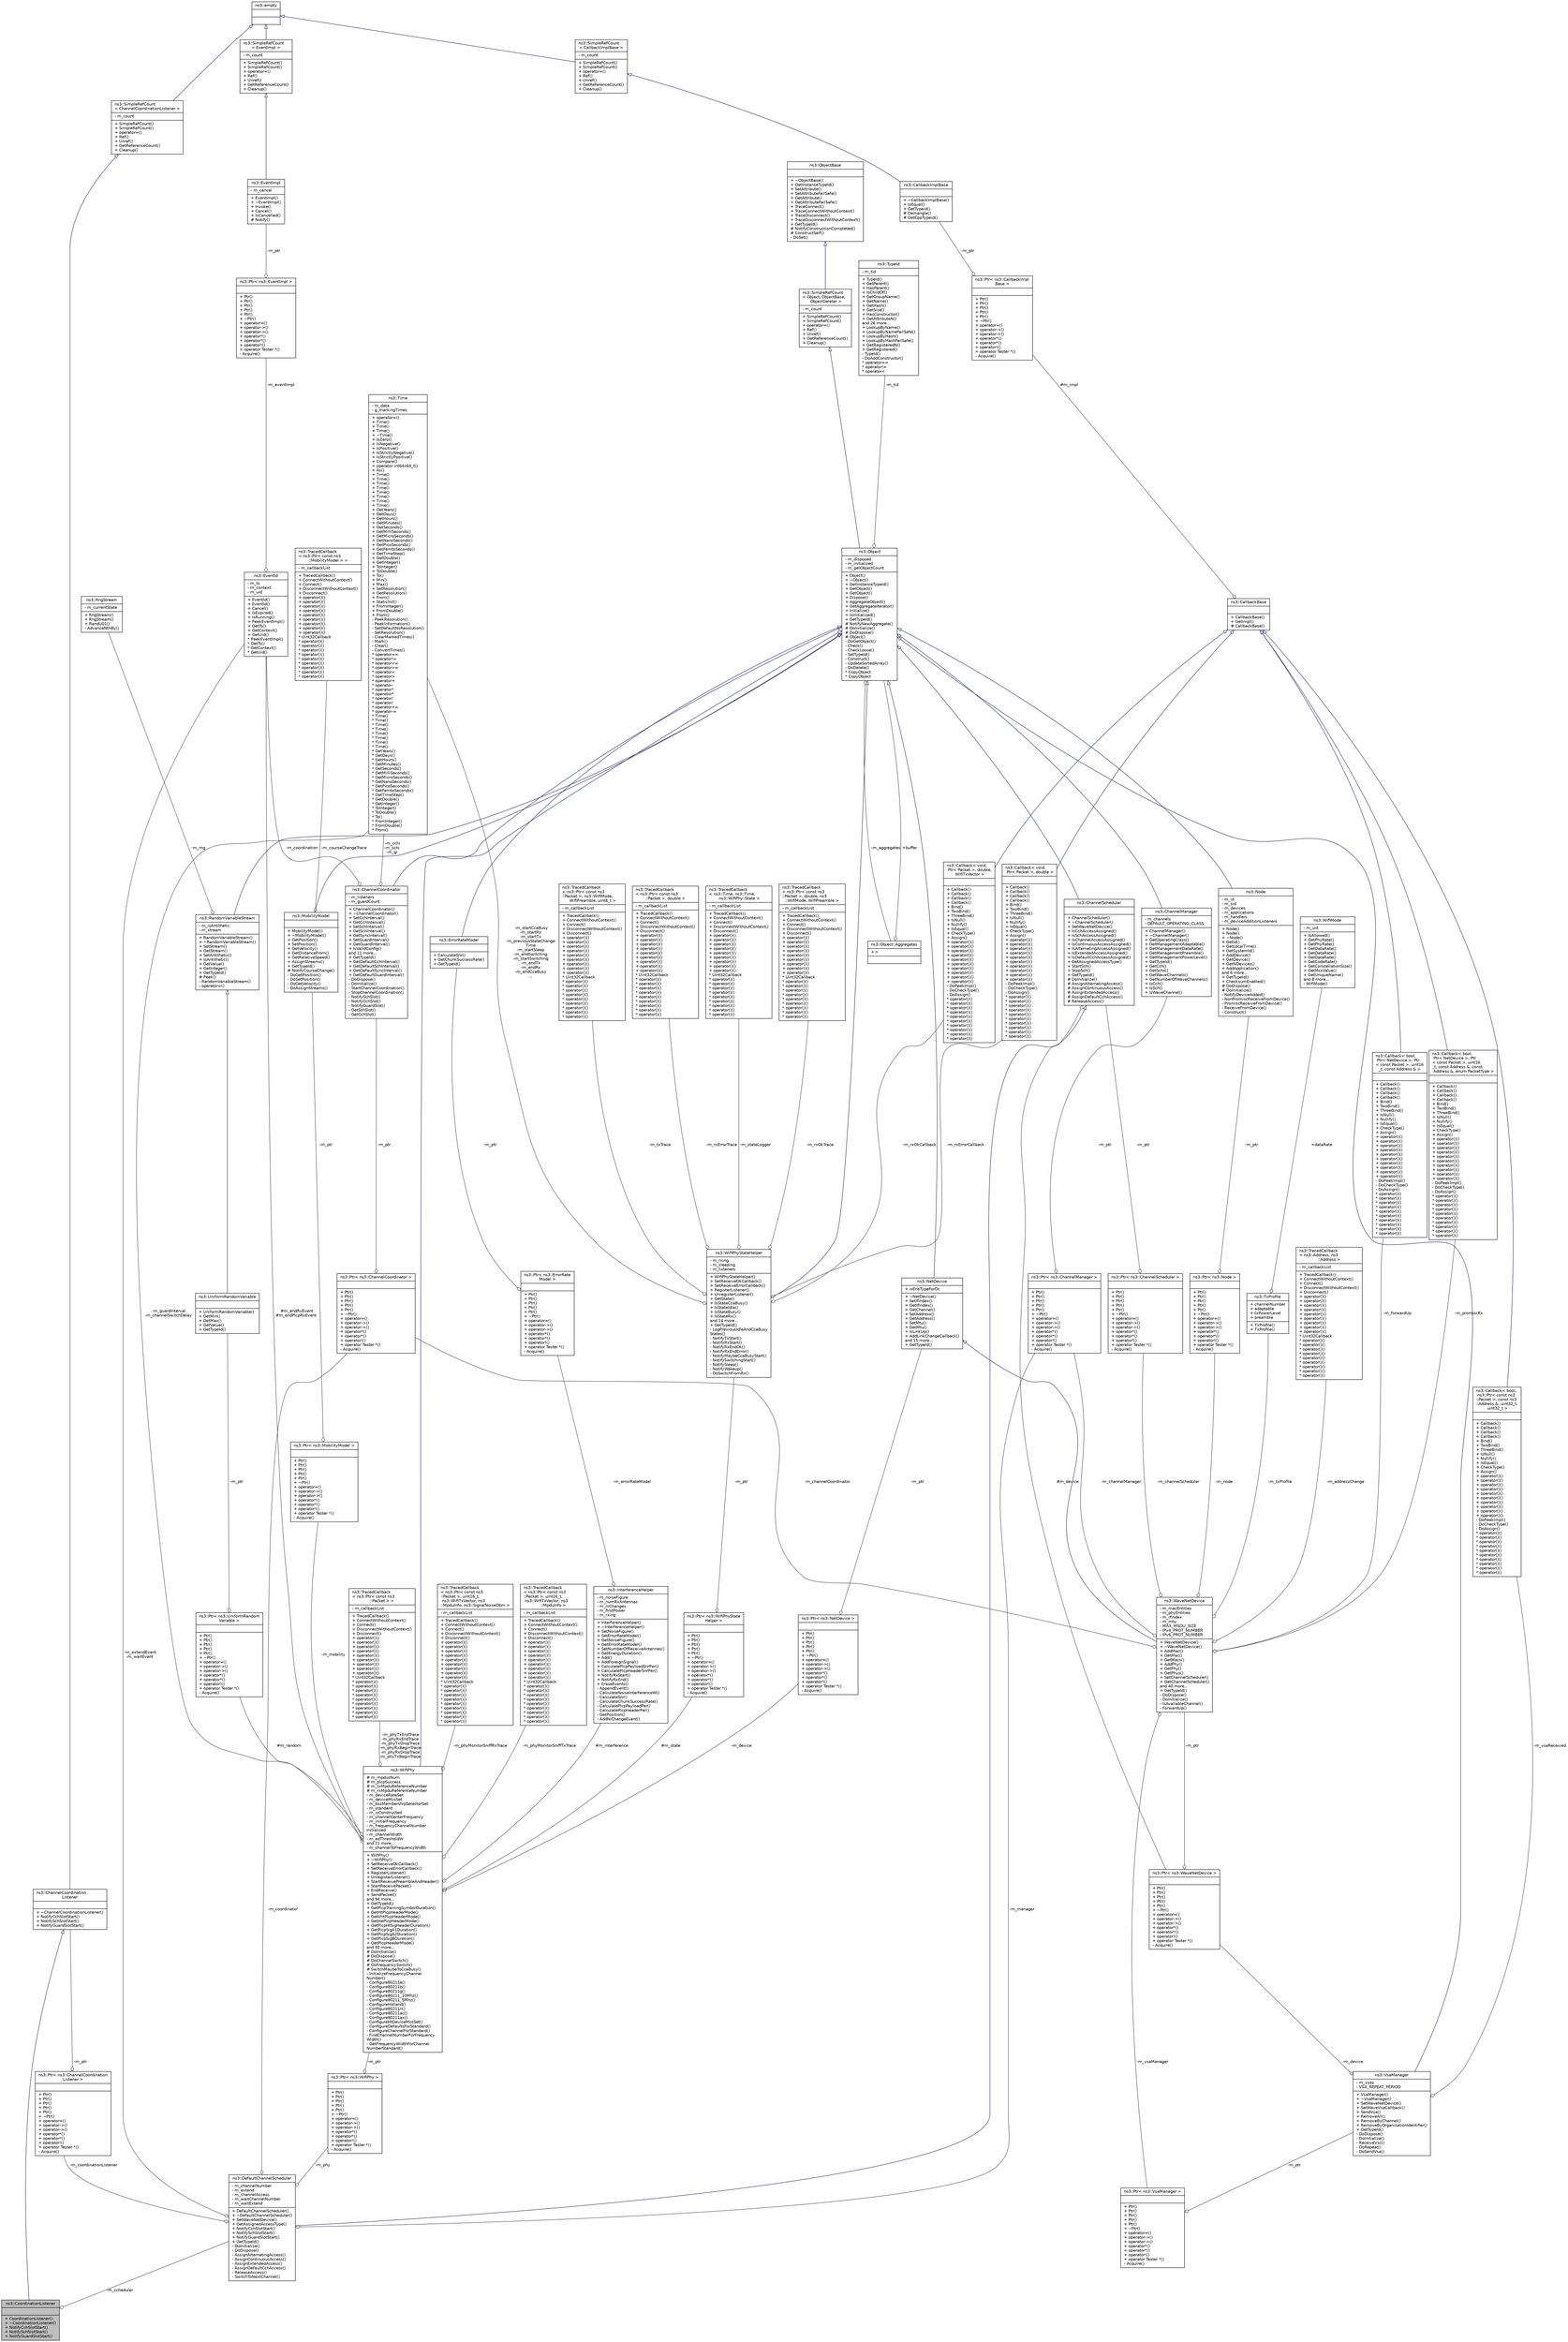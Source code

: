 digraph "ns3::CoordinationListener"
{
  edge [fontname="Helvetica",fontsize="10",labelfontname="Helvetica",labelfontsize="10"];
  node [fontname="Helvetica",fontsize="10",shape=record];
  Node1 [label="{ns3::CoordinationListener\n||+ CoordinationListener()\l+ ~CoordinationListener()\l+ NotifyCchSlotStart()\l+ NotifySchSlotStart()\l+ NotifyGuardSlotStart()\l}",height=0.2,width=0.4,color="black", fillcolor="grey75", style="filled", fontcolor="black"];
  Node2 -> Node1 [dir="back",color="midnightblue",fontsize="10",style="solid",arrowtail="onormal"];
  Node2 [label="{ns3::ChannelCoordination\lListener\n||+ ~ChannelCoordinationListener()\l+ NotifyCchSlotStart()\l+ NotifySchSlotStart()\l+ NotifyGuardSlotStart()\l}",height=0.2,width=0.4,color="black", fillcolor="white", style="filled",URL="$dd/d37/classns3_1_1ChannelCoordinationListener.html",tooltip="receive notifications about channel coordination events. "];
  Node3 -> Node2 [dir="back",color="midnightblue",fontsize="10",style="solid",arrowtail="onormal"];
  Node3 [label="{ns3::SimpleRefCount\l\< ChannelCoordinationListener \>\n|- m_count\l|+ SimpleRefCount()\l+ SimpleRefCount()\l+ operator=()\l+ Ref()\l+ Unref()\l+ GetReferenceCount()\l+ Cleanup()\l}",height=0.2,width=0.4,color="black", fillcolor="white", style="filled",URL="$da/da1/classns3_1_1SimpleRefCount.html"];
  Node4 -> Node3 [dir="back",color="midnightblue",fontsize="10",style="solid",arrowtail="onormal"];
  Node4 [label="{ns3::empty\n||}",height=0.2,width=0.4,color="black", fillcolor="white", style="filled",URL="$d9/d6a/classns3_1_1empty.html",tooltip="make Callback use a separate empty type "];
  Node5 -> Node1 [color="grey25",fontsize="10",style="solid",label=" -m_scheduler" ,arrowhead="odiamond"];
  Node5 [label="{ns3::DefaultChannelScheduler\n|- m_channelNumber\l- m_extend\l- m_channelAccess\l- m_waitChannelNumber\l- m_waitExtend\l|+ DefaultChannelScheduler()\l+ ~DefaultChannelScheduler()\l+ SetWaveNetDevice()\l+ GetAssignedAccessType()\l+ NotifyCchSlotStart()\l+ NotifySchSlotStart()\l+ NotifyGuardSlotStart()\l+ GetTypeId()\l- DoInitialize()\l- DoDispose()\l- AssignAlternatingAccess()\l- AssignContinuousAccess()\l- AssignExtendedAccess()\l- AssignDefaultCchAccess()\l- ReleaseAccess()\l- SwitchToNextChannel()\l}",height=0.2,width=0.4,color="black", fillcolor="white", style="filled",URL="$dd/dbb/classns3_1_1DefaultChannelScheduler.html",tooltip="This class uses a simple mechanism to assign channel access with following features: (1) only in the ..."];
  Node6 -> Node5 [dir="back",color="midnightblue",fontsize="10",style="solid",arrowtail="onormal"];
  Node6 [label="{ns3::ChannelScheduler\n||+ ChannelScheduler()\l+ ~ChannelScheduler()\l+ SetWaveNetDevice()\l+ IsCchAccessAssigned()\l+ IsSchAccessAssigned()\l+ IsChannelAccessAssigned()\l+ IsContinuousAccessAssigned()\l+ IsAlternatingAccessAssigned()\l+ IsExtendedAccessAssigned()\l+ IsDefaultCchAccessAssigned()\l+ GetAssignedAccessType()\l+ StartSch()\l+ StopSch()\l+ GetTypeId()\l# DoInitialize()\l# AssignAlternatingAccess()\l# AssignContinuousAccess()\l# AssignExtendedAccess()\l# AssignDefaultCchAccess()\l# ReleaseAccess()\l}",height=0.2,width=0.4,color="black", fillcolor="white", style="filled",URL="$d8/d91/classns3_1_1ChannelScheduler.html",tooltip="This class will assign channel access for requests from higher layers. The channel access options inc..."];
  Node7 -> Node6 [dir="back",color="midnightblue",fontsize="10",style="solid",arrowtail="onormal"];
  Node7 [label="{ns3::Object\n|- m_disposed\l- m_initialized\l- m_getObjectCount\l|+ Object()\l+ ~Object()\l+ GetInstanceTypeId()\l+ GetObject()\l+ GetObject()\l+ Dispose()\l+ AggregateObject()\l+ GetAggregateIterator()\l+ Initialize()\l+ IsInitialized()\l+ GetTypeId()\l# NotifyNewAggregate()\l# DoInitialize()\l# DoDispose()\l# Object()\l- DoGetObject()\l- Check()\l- CheckLoose()\l- SetTypeId()\l- Construct()\l- UpdateSortedArray()\l- DoDelete()\l* CopyObject\l* CopyObject\l}",height=0.2,width=0.4,color="black", fillcolor="white", style="filled",URL="$d9/d77/classns3_1_1Object.html",tooltip="A base class which provides memory management and object aggregation. "];
  Node8 -> Node7 [dir="back",color="midnightblue",fontsize="10",style="solid",arrowtail="onormal"];
  Node8 [label="{ns3::SimpleRefCount\l\< Object, ObjectBase,\l ObjectDeleter \>\n|- m_count\l|+ SimpleRefCount()\l+ SimpleRefCount()\l+ operator=()\l+ Ref()\l+ Unref()\l+ GetReferenceCount()\l+ Cleanup()\l}",height=0.2,width=0.4,color="black", fillcolor="white", style="filled",URL="$da/da1/classns3_1_1SimpleRefCount.html"];
  Node9 -> Node8 [dir="back",color="midnightblue",fontsize="10",style="solid",arrowtail="onormal"];
  Node9 [label="{ns3::ObjectBase\n||+ ~ObjectBase()\l+ GetInstanceTypeId()\l+ SetAttribute()\l+ SetAttributeFailSafe()\l+ GetAttribute()\l+ GetAttributeFailSafe()\l+ TraceConnect()\l+ TraceConnectWithoutContext()\l+ TraceDisconnect()\l+ TraceDisconnectWithoutContext()\l+ GetTypeId()\l# NotifyConstructionCompleted()\l# ConstructSelf()\l- DoSet()\l}",height=0.2,width=0.4,color="black", fillcolor="white", style="filled",URL="$d2/dac/classns3_1_1ObjectBase.html",tooltip="Anchor the ns-3 type and attribute system. "];
  Node10 -> Node7 [color="grey25",fontsize="10",style="solid",label=" -m_tid" ,arrowhead="odiamond"];
  Node10 [label="{ns3::TypeId\n|- m_tid\l|+ TypeId()\l+ GetParent()\l+ HasParent()\l+ IsChildOf()\l+ GetGroupName()\l+ GetName()\l+ GetHash()\l+ GetSize()\l+ HasConstructor()\l+ GetAttributeN()\land 26 more...\l+ LookupByName()\l+ LookupByNameFailSafe()\l+ LookupByHash()\l+ LookupByHashFailSafe()\l+ GetRegisteredN()\l+ GetRegistered()\l- TypeId()\l- DoAddConstructor()\l* operator==\l* operator!=\l* operator\<\l}",height=0.2,width=0.4,color="black", fillcolor="white", style="filled",URL="$d6/d11/classns3_1_1TypeId.html",tooltip="a unique identifier for an interface. "];
  Node11 -> Node7 [color="grey25",fontsize="10",style="solid",label=" -m_aggregates" ,arrowhead="odiamond"];
  Node11 [label="{ns3::Object::Aggregates\n|+ n\l|}",height=0.2,width=0.4,color="black", fillcolor="white", style="filled",URL="$d5/de9/structns3_1_1Object_1_1Aggregates.html"];
  Node7 -> Node11 [color="grey25",fontsize="10",style="solid",label=" +buffer" ,arrowhead="odiamond"];
  Node12 -> Node6 [color="grey25",fontsize="10",style="solid",label=" #m_device" ,arrowhead="odiamond"];
  Node12 [label="{ns3::Ptr\< ns3::WaveNetDevice \>\n||+ Ptr()\l+ Ptr()\l+ Ptr()\l+ Ptr()\l+ Ptr()\l+ ~Ptr()\l+ operator=()\l+ operator-\>()\l+ operator-\>()\l+ operator*()\l+ operator*()\l+ operator!()\l+ operator Tester *()\l- Acquire()\l}",height=0.2,width=0.4,color="black", fillcolor="white", style="filled",URL="$dc/d90/classns3_1_1Ptr.html"];
  Node13 -> Node12 [color="grey25",fontsize="10",style="solid",label=" -m_ptr" ,arrowhead="odiamond"];
  Node13 [label="{ns3::WaveNetDevice\n|- m_macEntities\l- m_phyEntities\l- m_ifIndex\l- m_mtu\l- MAX_MSDU_SIZE\l- IPv4_PROT_NUMBER\l- IPv6_PROT_NUMBER\l|+ WaveNetDevice()\l+ ~WaveNetDevice()\l+ AddMac()\l+ GetMac()\l+ GetMacs()\l+ AddPhy()\l+ GetPhy()\l+ GetPhys()\l+ SetChannelScheduler()\l+ GetChannelScheduler()\land 40 more...\l+ GetTypeId()\l- DoDispose()\l- DoInitialize()\l- IsAvailableChannel()\l- ForwardUp()\l}",height=0.2,width=0.4,color="black", fillcolor="white", style="filled",URL="$d4/d1c/classns3_1_1WaveNetDevice.html"];
  Node14 -> Node13 [dir="back",color="midnightblue",fontsize="10",style="solid",arrowtail="onormal"];
  Node14 [label="{ns3::NetDevice\n|+ isEnbTypeForDc\l|+ ~NetDevice()\l+ SetIfIndex()\l+ GetIfIndex()\l+ GetChannel()\l+ SetAddress()\l+ GetAddress()\l+ SetMtu()\l+ GetMtu()\l+ IsLinkUp()\l+ AddLinkChangeCallback()\land 15 more...\l+ GetTypeId()\l}",height=0.2,width=0.4,color="black", fillcolor="white", style="filled",URL="$d9/dac/classns3_1_1NetDevice.html",tooltip="Network layer to device interface. "];
  Node7 -> Node14 [dir="back",color="midnightblue",fontsize="10",style="solid",arrowtail="onormal"];
  Node15 -> Node13 [color="grey25",fontsize="10",style="solid",label=" -m_promiscRx" ,arrowhead="odiamond"];
  Node15 [label="{ns3::Callback\< bool,\l Ptr\< NetDevice \>, Ptr\l\< const Packet \>, uint16\l_t, const Address &, const\l Address &, enum PacketType \>\n||+ Callback()\l+ Callback()\l+ Callback()\l+ Callback()\l+ Bind()\l+ TwoBind()\l+ ThreeBind()\l+ IsNull()\l+ Nullify()\l+ IsEqual()\l+ CheckType()\l+ Assign()\l+ operator()()\l+ operator()()\l+ operator()()\l+ operator()()\l+ operator()()\l+ operator()()\l+ operator()()\l+ operator()()\l+ operator()()\l+ operator()()\l- DoPeekImpl()\l- DoCheckType()\l- DoAssign()\l* operator()()\l* operator()()\l* operator()()\l* operator()()\l* operator()()\l* operator()()\l* operator()()\l* operator()()\l* operator()()\l* operator()()\l}",height=0.2,width=0.4,color="black", fillcolor="white", style="filled",URL="$d1/d48/classns3_1_1Callback.html"];
  Node16 -> Node15 [dir="back",color="midnightblue",fontsize="10",style="solid",arrowtail="onormal"];
  Node16 [label="{ns3::CallbackBase\n||+ CallbackBase()\l+ GetImpl()\l# CallbackBase()\l}",height=0.2,width=0.4,color="black", fillcolor="white", style="filled",URL="$d7/db5/classns3_1_1CallbackBase.html"];
  Node17 -> Node16 [color="grey25",fontsize="10",style="solid",label=" #m_impl" ,arrowhead="odiamond"];
  Node17 [label="{ns3::Ptr\< ns3::CallbackImpl\lBase \>\n||+ Ptr()\l+ Ptr()\l+ Ptr()\l+ Ptr()\l+ Ptr()\l+ ~Ptr()\l+ operator=()\l+ operator-\>()\l+ operator-\>()\l+ operator*()\l+ operator*()\l+ operator!()\l+ operator Tester *()\l- Acquire()\l}",height=0.2,width=0.4,color="black", fillcolor="white", style="filled",URL="$dc/d90/classns3_1_1Ptr.html"];
  Node18 -> Node17 [color="grey25",fontsize="10",style="solid",label=" -m_ptr" ,arrowhead="odiamond"];
  Node18 [label="{ns3::CallbackImplBase\n||+ ~CallbackImplBase()\l+ IsEqual()\l+ GetTypeid()\l# Demangle()\l# GetCppTypeid()\l}",height=0.2,width=0.4,color="black", fillcolor="white", style="filled",URL="$d3/dfa/classns3_1_1CallbackImplBase.html"];
  Node19 -> Node18 [dir="back",color="midnightblue",fontsize="10",style="solid",arrowtail="onormal"];
  Node19 [label="{ns3::SimpleRefCount\l\< CallbackImplBase \>\n|- m_count\l|+ SimpleRefCount()\l+ SimpleRefCount()\l+ operator=()\l+ Ref()\l+ Unref()\l+ GetReferenceCount()\l+ Cleanup()\l}",height=0.2,width=0.4,color="black", fillcolor="white", style="filled",URL="$da/da1/classns3_1_1SimpleRefCount.html"];
  Node4 -> Node19 [dir="back",color="midnightblue",fontsize="10",style="solid",arrowtail="onormal"];
  Node20 -> Node13 [color="grey25",fontsize="10",style="solid",label=" -m_node" ,arrowhead="odiamond"];
  Node20 [label="{ns3::Ptr\< ns3::Node \>\n||+ Ptr()\l+ Ptr()\l+ Ptr()\l+ Ptr()\l+ Ptr()\l+ ~Ptr()\l+ operator=()\l+ operator-\>()\l+ operator-\>()\l+ operator*()\l+ operator*()\l+ operator!()\l+ operator Tester *()\l- Acquire()\l}",height=0.2,width=0.4,color="black", fillcolor="white", style="filled",URL="$dc/d90/classns3_1_1Ptr.html"];
  Node21 -> Node20 [color="grey25",fontsize="10",style="solid",label=" -m_ptr" ,arrowhead="odiamond"];
  Node21 [label="{ns3::Node\n|- m_id\l- m_sid\l- m_devices\l- m_applications\l- m_handlers\l- m_deviceAdditionListeners\l|+ Node()\l+ Node()\l+ ~Node()\l+ GetId()\l+ GetLocalTime()\l+ GetSystemId()\l+ AddDevice()\l+ GetDevice()\l+ GetNDevices()\l+ AddApplication()\land 6 more...\l+ GetTypeId()\l+ ChecksumEnabled()\l# DoDispose()\l# DoInitialize()\l- NotifyDeviceAdded()\l- NonPromiscReceiveFromDevice()\l- PromiscReceiveFromDevice()\l- ReceiveFromDevice()\l- Construct()\l}",height=0.2,width=0.4,color="black", fillcolor="white", style="filled",URL="$dd/ded/classns3_1_1Node.html",tooltip="A network Node. "];
  Node7 -> Node21 [dir="back",color="midnightblue",fontsize="10",style="solid",arrowtail="onormal"];
  Node22 -> Node13 [color="grey25",fontsize="10",style="solid",label=" -m_channelCoordinator" ,arrowhead="odiamond"];
  Node22 [label="{ns3::Ptr\< ns3::ChannelCoordinator \>\n||+ Ptr()\l+ Ptr()\l+ Ptr()\l+ Ptr()\l+ Ptr()\l+ ~Ptr()\l+ operator=()\l+ operator-\>()\l+ operator-\>()\l+ operator*()\l+ operator*()\l+ operator!()\l+ operator Tester *()\l- Acquire()\l}",height=0.2,width=0.4,color="black", fillcolor="white", style="filled",URL="$dc/d90/classns3_1_1Ptr.html"];
  Node23 -> Node22 [color="grey25",fontsize="10",style="solid",label=" -m_ptr" ,arrowhead="odiamond"];
  Node23 [label="{ns3::ChannelCoordinator\n|- m_listeners\l- m_guardCount\l|+ ChannelCoordinator()\l+ ~ChannelCoordinator()\l+ SetCchInterval()\l+ GetCchInterval()\l+ SetSchInterval()\l+ GetSchInterval()\l+ GetSyncInterval()\l+ SetGuardInterval()\l+ GetGuardInterval()\l+ IsValidConfig()\land 11 more...\l+ GetTypeId()\l+ GetDefaultCchInterval()\l+ GetDefaultSchInterval()\l+ GetDefaultSyncInterval()\l+ GetDefaultGuardInterval()\l- DoDispose()\l- DoInitialize()\l- StartChannelCoordination()\l- StopChannelCoordination()\l- NotifySchSlot()\l- NotifyCchSlot()\l- NotifyGuardSlot()\l- GetSchSlot()\l- GetCchSlot()\l}",height=0.2,width=0.4,color="black", fillcolor="white", style="filled",URL="$d9/dca/classns3_1_1ChannelCoordinator.html",tooltip="ChannelCoordinator deals with channel coordination in data plane (see 1609.4 chapter 5..."];
  Node7 -> Node23 [dir="back",color="midnightblue",fontsize="10",style="solid",arrowtail="onormal"];
  Node24 -> Node23 [color="grey25",fontsize="10",style="solid",label=" -m_coordination" ,arrowhead="odiamond"];
  Node24 [label="{ns3::EventId\n|- m_ts\l- m_context\l- m_uid\l|+ EventId()\l+ EventId()\l+ Cancel()\l+ IsExpired()\l+ IsRunning()\l+ PeekEventImpl()\l+ GetTs()\l+ GetContext()\l+ GetUid()\l* PeekEventImpl()\l* GetTs()\l* GetContext()\l* GetUid()\l}",height=0.2,width=0.4,color="black", fillcolor="white", style="filled",URL="$d1/df8/classns3_1_1EventId.html",tooltip="An identifier for simulation events. "];
  Node25 -> Node24 [color="grey25",fontsize="10",style="solid",label=" -m_eventImpl" ,arrowhead="odiamond"];
  Node25 [label="{ns3::Ptr\< ns3::EventImpl \>\n||+ Ptr()\l+ Ptr()\l+ Ptr()\l+ Ptr()\l+ Ptr()\l+ ~Ptr()\l+ operator=()\l+ operator-\>()\l+ operator-\>()\l+ operator*()\l+ operator*()\l+ operator!()\l+ operator Tester *()\l- Acquire()\l}",height=0.2,width=0.4,color="black", fillcolor="white", style="filled",URL="$dc/d90/classns3_1_1Ptr.html"];
  Node26 -> Node25 [color="grey25",fontsize="10",style="solid",label=" -m_ptr" ,arrowhead="odiamond"];
  Node26 [label="{ns3::EventImpl\n|- m_cancel\l|+ EventImpl()\l+ ~EventImpl()\l+ Invoke()\l+ Cancel()\l+ IsCancelled()\l# Notify()\l}",height=0.2,width=0.4,color="black", fillcolor="white", style="filled",URL="$da/def/classns3_1_1EventImpl.html",tooltip="A simulation event. "];
  Node27 -> Node26 [dir="back",color="midnightblue",fontsize="10",style="solid",arrowtail="onormal"];
  Node27 [label="{ns3::SimpleRefCount\l\< EventImpl \>\n|- m_count\l|+ SimpleRefCount()\l+ SimpleRefCount()\l+ operator=()\l+ Ref()\l+ Unref()\l+ GetReferenceCount()\l+ Cleanup()\l}",height=0.2,width=0.4,color="black", fillcolor="white", style="filled",URL="$da/da1/classns3_1_1SimpleRefCount.html"];
  Node4 -> Node27 [dir="back",color="midnightblue",fontsize="10",style="solid",arrowtail="onormal"];
  Node28 -> Node23 [color="grey25",fontsize="10",style="solid",label=" -m_cchi\n-m_schi\n-m_gi" ,arrowhead="odiamond"];
  Node28 [label="{ns3::Time\n|- m_data\l- g_markingTimes\l|+ operator=()\l+ Time()\l+ Time()\l+ Time()\l+ ~Time()\l+ IsZero()\l+ IsNegative()\l+ IsPositive()\l+ IsStrictlyNegative()\l+ IsStrictlyPositive()\l+ Compare()\l+ operator int64x64_t()\l+ As()\l+ Time()\l+ Time()\l+ Time()\l+ Time()\l+ Time()\l+ Time()\l+ Time()\l+ Time()\l+ GetYears()\l+ GetDays()\l+ GetHours()\l+ GetMinutes()\l+ GetSeconds()\l+ GetMilliSeconds()\l+ GetMicroSeconds()\l+ GetNanoSeconds()\l+ GetPicoSeconds()\l+ GetFemtoSeconds()\l+ GetTimeStep()\l+ GetDouble()\l+ GetInteger()\l+ ToInteger()\l+ ToDouble()\l+ To()\l+ Min()\l+ Max()\l+ SetResolution()\l+ GetResolution()\l+ From()\l+ StaticInit()\l+ FromInteger()\l+ FromDouble()\l+ From()\l- PeekResolution()\l- PeekInformation()\l- SetDefaultNsResolution()\l- SetResolution()\l- ClearMarkedTimes()\l- Mark()\l- Clear()\l- ConvertTimes()\l* operator==\l* operator!=\l* operator\<=\l* operator\>=\l* operator\<\l* operator\>\l* operator+\l* operator-\l* operator*\l* operator*\l* operator/\l* operator/\l* operator+=\l* operator-=\l* Time()\l* Time()\l* Time()\l* Time()\l* Time()\l* Time()\l* Time()\l* Time()\l* GetYears()\l* GetDays()\l* GetHours()\l* GetMinutes()\l* GetSeconds()\l* GetMilliSeconds()\l* GetMicroSeconds()\l* GetNanoSeconds()\l* GetPicoSeconds()\l* GetFemtoSeconds()\l* GetTimeStep()\l* GetDouble()\l* GetInteger()\l* ToInteger()\l* ToDouble()\l* To()\l* FromInteger()\l* FromDouble()\l* From()\l}",height=0.2,width=0.4,color="black", fillcolor="white", style="filled",URL="$dc/d04/classns3_1_1Time.html",tooltip="Simulation virtual time values and global simulation resolution. "];
  Node29 -> Node13 [color="grey25",fontsize="10",style="solid",label=" -m_forwardUp" ,arrowhead="odiamond"];
  Node29 [label="{ns3::Callback\< bool,\l Ptr\< NetDevice \>, Ptr\l\< const Packet \>, uint16\l_t, const Address & \>\n||+ Callback()\l+ Callback()\l+ Callback()\l+ Callback()\l+ Bind()\l+ TwoBind()\l+ ThreeBind()\l+ IsNull()\l+ Nullify()\l+ IsEqual()\l+ CheckType()\l+ Assign()\l+ operator()()\l+ operator()()\l+ operator()()\l+ operator()()\l+ operator()()\l+ operator()()\l+ operator()()\l+ operator()()\l+ operator()()\l+ operator()()\l- DoPeekImpl()\l- DoCheckType()\l- DoAssign()\l* operator()()\l* operator()()\l* operator()()\l* operator()()\l* operator()()\l* operator()()\l* operator()()\l* operator()()\l* operator()()\l* operator()()\l}",height=0.2,width=0.4,color="black", fillcolor="white", style="filled",URL="$d1/d48/classns3_1_1Callback.html"];
  Node16 -> Node29 [dir="back",color="midnightblue",fontsize="10",style="solid",arrowtail="onormal"];
  Node30 -> Node13 [color="grey25",fontsize="10",style="solid",label=" -m_channelManager" ,arrowhead="odiamond"];
  Node30 [label="{ns3::Ptr\< ns3::ChannelManager \>\n||+ Ptr()\l+ Ptr()\l+ Ptr()\l+ Ptr()\l+ Ptr()\l+ ~Ptr()\l+ operator=()\l+ operator-\>()\l+ operator-\>()\l+ operator*()\l+ operator*()\l+ operator!()\l+ operator Tester *()\l- Acquire()\l}",height=0.2,width=0.4,color="black", fillcolor="white", style="filled",URL="$dc/d90/classns3_1_1Ptr.html"];
  Node31 -> Node30 [color="grey25",fontsize="10",style="solid",label=" -m_ptr" ,arrowhead="odiamond"];
  Node31 [label="{ns3::ChannelManager\n|- m_channels\l- DEFAULT_OPERATING_CLASS\l|+ ChannelManager()\l+ ~ChannelManager()\l+ GetOperatingClass()\l+ GetManagementAdaptable()\l+ GetManagementDataRate()\l+ GetManagementPreamble()\l+ GetManagementPowerLevel()\l+ GetTypeId()\l+ GetCch()\l+ GetSchs()\l+ GetWaveChannels()\l+ GetNumberOfWaveChannels()\l+ IsCch()\l+ IsSch()\l+ IsWaveChannel()\l}",height=0.2,width=0.4,color="black", fillcolor="white", style="filled",URL="$df/d17/classns3_1_1ChannelManager.html",tooltip="manage 7 WaveChannels and the tx information such as data rate and txPowerLevel. for transmitting VSA..."];
  Node7 -> Node31 [dir="back",color="midnightblue",fontsize="10",style="solid",arrowtail="onormal"];
  Node32 -> Node13 [color="grey25",fontsize="10",style="solid",label=" -m_txProfile" ,arrowhead="odiamond"];
  Node32 [label="{ns3::TxProfile\n|+ channelNumber\l+ adaptable\l+ txPowerLevel\l+ preamble\l|+ TxProfile()\l+ TxProfile()\l}",height=0.2,width=0.4,color="black", fillcolor="white", style="filled",URL="$d6/d15/structns3_1_1TxProfile.html"];
  Node33 -> Node32 [color="grey25",fontsize="10",style="solid",label=" +dataRate" ,arrowhead="odiamond"];
  Node33 [label="{ns3::WifiMode\n|- m_uid\l|+ IsAllowed()\l+ GetPhyRate()\l+ GetPhyRate()\l+ GetDataRate()\l+ GetDataRate()\l+ GetDataRate()\l+ GetCodeRate()\l+ GetConstellationSize()\l+ GetMcsValue()\l+ GetUniqueName()\land 8 more...\l- WifiMode()\l}",height=0.2,width=0.4,color="black", fillcolor="white", style="filled",URL="$d5/d56/classns3_1_1WifiMode.html",tooltip="represent a single transmission modeA WifiMode is implemented by a single integer which is used to lo..."];
  Node34 -> Node13 [color="grey25",fontsize="10",style="solid",label=" -m_vsaManager" ,arrowhead="odiamond"];
  Node34 [label="{ns3::Ptr\< ns3::VsaManager \>\n||+ Ptr()\l+ Ptr()\l+ Ptr()\l+ Ptr()\l+ Ptr()\l+ ~Ptr()\l+ operator=()\l+ operator-\>()\l+ operator-\>()\l+ operator*()\l+ operator*()\l+ operator!()\l+ operator Tester *()\l- Acquire()\l}",height=0.2,width=0.4,color="black", fillcolor="white", style="filled",URL="$dc/d90/classns3_1_1Ptr.html"];
  Node35 -> Node34 [color="grey25",fontsize="10",style="solid",label=" -m_ptr" ,arrowhead="odiamond"];
  Node35 [label="{ns3::VsaManager\n|- m_vsas\l- VSA_REPEAT_PERIOD\l|+ VsaManager()\l+ ~VsaManager()\l+ SetWaveNetDevice()\l+ SetWaveVsaCallback()\l+ SendVsa()\l+ RemoveAll()\l+ RemoveByChannel()\l+ RemoveByOrganizationIdentifier()\l+ GetTypeId()\l- DoDispose()\l- DoInitialize()\l- ReceiveVsc()\l- DoRepeat()\l- DoSendVsa()\l}",height=0.2,width=0.4,color="black", fillcolor="white", style="filled",URL="$de/d6e/classns3_1_1VsaManager.html"];
  Node7 -> Node35 [dir="back",color="midnightblue",fontsize="10",style="solid",arrowtail="onormal"];
  Node36 -> Node35 [color="grey25",fontsize="10",style="solid",label=" -m_vsaReceived" ,arrowhead="odiamond"];
  Node36 [label="{ns3::Callback\< bool,\l ns3::Ptr\< const ns3\l::Packet \>, const ns3\l::Address &, uint32_t,\l uint32_t \>\n||+ Callback()\l+ Callback()\l+ Callback()\l+ Callback()\l+ Bind()\l+ TwoBind()\l+ ThreeBind()\l+ IsNull()\l+ Nullify()\l+ IsEqual()\l+ CheckType()\l+ Assign()\l+ operator()()\l+ operator()()\l+ operator()()\l+ operator()()\l+ operator()()\l+ operator()()\l+ operator()()\l+ operator()()\l+ operator()()\l+ operator()()\l- DoPeekImpl()\l- DoCheckType()\l- DoAssign()\l* operator()()\l* operator()()\l* operator()()\l* operator()()\l* operator()()\l* operator()()\l* operator()()\l* operator()()\l* operator()()\l* operator()()\l}",height=0.2,width=0.4,color="black", fillcolor="white", style="filled",URL="$d1/d48/classns3_1_1Callback.html"];
  Node16 -> Node36 [dir="back",color="midnightblue",fontsize="10",style="solid",arrowtail="onormal"];
  Node12 -> Node35 [color="grey25",fontsize="10",style="solid",label=" -m_device" ,arrowhead="odiamond"];
  Node37 -> Node13 [color="grey25",fontsize="10",style="solid",label=" -m_addressChange" ,arrowhead="odiamond"];
  Node37 [label="{ns3::TracedCallback\l\< ns3::Address, ns3\l::Address \>\n|- m_callbackList\l|+ TracedCallback()\l+ ConnectWithoutContext()\l+ Connect()\l+ DisconnectWithoutContext()\l+ Disconnect()\l+ operator()()\l+ operator()()\l+ operator()()\l+ operator()()\l+ operator()()\l+ operator()()\l+ operator()()\l+ operator()()\l+ operator()()\l* Uint32Callback\l* operator()()\l* operator()()\l* operator()()\l* operator()()\l* operator()()\l* operator()()\l* operator()()\l* operator()()\l* operator()()\l}",height=0.2,width=0.4,color="black", fillcolor="white", style="filled",URL="$df/dec/classns3_1_1TracedCallback.html"];
  Node38 -> Node13 [color="grey25",fontsize="10",style="solid",label=" -m_channelScheduler" ,arrowhead="odiamond"];
  Node38 [label="{ns3::Ptr\< ns3::ChannelScheduler \>\n||+ Ptr()\l+ Ptr()\l+ Ptr()\l+ Ptr()\l+ Ptr()\l+ ~Ptr()\l+ operator=()\l+ operator-\>()\l+ operator-\>()\l+ operator*()\l+ operator*()\l+ operator!()\l+ operator Tester *()\l- Acquire()\l}",height=0.2,width=0.4,color="black", fillcolor="white", style="filled",URL="$dc/d90/classns3_1_1Ptr.html"];
  Node6 -> Node38 [color="grey25",fontsize="10",style="solid",label=" -m_ptr" ,arrowhead="odiamond"];
  Node24 -> Node5 [color="grey25",fontsize="10",style="solid",label=" -m_extendEvent\n-m_waitEvent" ,arrowhead="odiamond"];
  Node22 -> Node5 [color="grey25",fontsize="10",style="solid",label=" -m_coordinator" ,arrowhead="odiamond"];
  Node30 -> Node5 [color="grey25",fontsize="10",style="solid",label=" -m_manager" ,arrowhead="odiamond"];
  Node39 -> Node5 [color="grey25",fontsize="10",style="solid",label=" -m_coordinationListener" ,arrowhead="odiamond"];
  Node39 [label="{ns3::Ptr\< ns3::ChannelCoordination\lListener \>\n||+ Ptr()\l+ Ptr()\l+ Ptr()\l+ Ptr()\l+ Ptr()\l+ ~Ptr()\l+ operator=()\l+ operator-\>()\l+ operator-\>()\l+ operator*()\l+ operator*()\l+ operator!()\l+ operator Tester *()\l- Acquire()\l}",height=0.2,width=0.4,color="black", fillcolor="white", style="filled",URL="$dc/d90/classns3_1_1Ptr.html"];
  Node2 -> Node39 [color="grey25",fontsize="10",style="solid",label=" -m_ptr" ,arrowhead="odiamond"];
  Node40 -> Node5 [color="grey25",fontsize="10",style="solid",label=" -m_phy" ,arrowhead="odiamond"];
  Node40 [label="{ns3::Ptr\< ns3::WifiPhy \>\n||+ Ptr()\l+ Ptr()\l+ Ptr()\l+ Ptr()\l+ Ptr()\l+ ~Ptr()\l+ operator=()\l+ operator-\>()\l+ operator-\>()\l+ operator*()\l+ operator*()\l+ operator!()\l+ operator Tester *()\l- Acquire()\l}",height=0.2,width=0.4,color="black", fillcolor="white", style="filled",URL="$dc/d90/classns3_1_1Ptr.html"];
  Node41 -> Node40 [color="grey25",fontsize="10",style="solid",label=" -m_ptr" ,arrowhead="odiamond"];
  Node41 [label="{ns3::WifiPhy\n|# m_mpdusNum\l# m_plcpSuccess\l# m_txMpduReferenceNumber\l# m_rxMpduReferenceNumber\l- m_deviceRateSet\l- m_deviceMcsSet\l- m_bssMembershipSelectorSet\l- m_standard\l- m_isConstructed\l- m_channelCenterFrequency\l- m_initialFrequency\l- m_frequencyChannelNumber\lInitialized\l- m_channelWidth\l- m_edThresholdW\land 21 more...\l- m_channelToFrequencyWidth\l|+ WifiPhy()\l+ ~WifiPhy()\l+ SetReceiveOkCallback()\l+ SetReceiveErrorCallback()\l+ RegisterListener()\l+ UnregisterListener()\l+ StartReceivePreambleAndHeader()\l+ StartReceivePacket()\l+ EndReceive()\l+ SendPacket()\land 94 more...\l+ GetTypeId()\l+ GetPlcpTrainingSymbolDuration()\l+ GetHtPlcpHeaderMode()\l+ GetVhtPlcpHeaderMode()\l+ GetHePlcpHeaderMode()\l+ GetPlcpHtSigHeaderDuration()\l+ GetPlcpSigA1Duration()\l+ GetPlcpSigA2Duration()\l+ GetPlcpSigBDuration()\l+ GetPlcpHeaderMode()\land 93 more...\l# DoInitialize()\l# DoDispose()\l# DoChannelSwitch()\l# DoFrequencySwitch()\l# SwitchMaybeToCcaBusy()\l- InitializeFrequencyChannel\lNumber()\l- Configure80211a()\l- Configure80211b()\l- Configure80211g()\l- Configure80211_10Mhz()\l- Configure80211_5Mhz()\l- ConfigureHolland()\l- Configure80211n()\l- Configure80211ac()\l- Configure80211ax()\l- ConfigureHtDeviceMcsSet()\l- ConfigureDefaultsForStandard()\l- ConfigureChannelForStandard()\l- FindChannelNumberForFrequency\lWidth()\l- GetFrequencyWidthForChannel\lNumberStandard()\l}",height=0.2,width=0.4,color="black", fillcolor="white", style="filled",URL="$d6/d5a/classns3_1_1WifiPhy.html",tooltip="802.11 PHY layer model "];
  Node7 -> Node41 [dir="back",color="midnightblue",fontsize="10",style="solid",arrowtail="onormal"];
  Node42 -> Node41 [color="grey25",fontsize="10",style="solid",label=" -m_mobility" ,arrowhead="odiamond"];
  Node42 [label="{ns3::Ptr\< ns3::MobilityModel \>\n||+ Ptr()\l+ Ptr()\l+ Ptr()\l+ Ptr()\l+ Ptr()\l+ ~Ptr()\l+ operator=()\l+ operator-\>()\l+ operator-\>()\l+ operator*()\l+ operator*()\l+ operator!()\l+ operator Tester *()\l- Acquire()\l}",height=0.2,width=0.4,color="black", fillcolor="white", style="filled",URL="$dc/d90/classns3_1_1Ptr.html"];
  Node43 -> Node42 [color="grey25",fontsize="10",style="solid",label=" -m_ptr" ,arrowhead="odiamond"];
  Node43 [label="{ns3::MobilityModel\n||+ MobilityModel()\l+ ~MobilityModel()\l+ GetPosition()\l+ SetPosition()\l+ GetVelocity()\l+ GetDistanceFrom()\l+ GetRelativeSpeed()\l+ AssignStreams()\l+ GetTypeId()\l# NotifyCourseChange()\l- DoGetPosition()\l- DoSetPosition()\l- DoGetVelocity()\l- DoAssignStreams()\l}",height=0.2,width=0.4,color="black", fillcolor="white", style="filled",URL="$d4/dc5/classns3_1_1MobilityModel.html",tooltip="Keep track of the current position and velocity of an object. "];
  Node7 -> Node43 [dir="back",color="midnightblue",fontsize="10",style="solid",arrowtail="onormal"];
  Node44 -> Node43 [color="grey25",fontsize="10",style="solid",label=" -m_courseChangeTrace" ,arrowhead="odiamond"];
  Node44 [label="{ns3::TracedCallback\l\< ns3::Ptr\< const ns3\l::MobilityModel \> \>\n|- m_callbackList\l|+ TracedCallback()\l+ ConnectWithoutContext()\l+ Connect()\l+ DisconnectWithoutContext()\l+ Disconnect()\l+ operator()()\l+ operator()()\l+ operator()()\l+ operator()()\l+ operator()()\l+ operator()()\l+ operator()()\l+ operator()()\l+ operator()()\l* Uint32Callback\l* operator()()\l* operator()()\l* operator()()\l* operator()()\l* operator()()\l* operator()()\l* operator()()\l* operator()()\l* operator()()\l}",height=0.2,width=0.4,color="black", fillcolor="white", style="filled",URL="$df/dec/classns3_1_1TracedCallback.html"];
  Node45 -> Node41 [color="grey25",fontsize="10",style="solid",label=" -m_phyMonitorSniffTxTrace" ,arrowhead="odiamond"];
  Node45 [label="{ns3::TracedCallback\l\< ns3::Ptr\< const ns3\l::Packet \>, uint16_t,\l ns3::WifiTxVector, ns3\l::MpduInfo \>\n|- m_callbackList\l|+ TracedCallback()\l+ ConnectWithoutContext()\l+ Connect()\l+ DisconnectWithoutContext()\l+ Disconnect()\l+ operator()()\l+ operator()()\l+ operator()()\l+ operator()()\l+ operator()()\l+ operator()()\l+ operator()()\l+ operator()()\l+ operator()()\l* Uint32Callback\l* operator()()\l* operator()()\l* operator()()\l* operator()()\l* operator()()\l* operator()()\l* operator()()\l* operator()()\l* operator()()\l}",height=0.2,width=0.4,color="black", fillcolor="white", style="filled",URL="$df/dec/classns3_1_1TracedCallback.html"];
  Node46 -> Node41 [color="grey25",fontsize="10",style="solid",label=" -m_phyTxEndTrace\n-m_phyRxEndTrace\n-m_phyTxDropTrace\n-m_phyRxBeginTrace\n-m_phyRxDropTrace\n-m_phyTxBeginTrace" ,arrowhead="odiamond"];
  Node46 [label="{ns3::TracedCallback\l\< ns3::Ptr\< const ns3\l::Packet \> \>\n|- m_callbackList\l|+ TracedCallback()\l+ ConnectWithoutContext()\l+ Connect()\l+ DisconnectWithoutContext()\l+ Disconnect()\l+ operator()()\l+ operator()()\l+ operator()()\l+ operator()()\l+ operator()()\l+ operator()()\l+ operator()()\l+ operator()()\l+ operator()()\l* Uint32Callback\l* operator()()\l* operator()()\l* operator()()\l* operator()()\l* operator()()\l* operator()()\l* operator()()\l* operator()()\l* operator()()\l}",height=0.2,width=0.4,color="black", fillcolor="white", style="filled",URL="$df/dec/classns3_1_1TracedCallback.html"];
  Node47 -> Node41 [color="grey25",fontsize="10",style="solid",label=" #m_interference" ,arrowhead="odiamond"];
  Node47 [label="{ns3::InterferenceHelper\n|- m_noiseFigure\l- m_numRxAntennas\l- m_niChanges\l- m_firstPower\l- m_rxing\l|+ InterferenceHelper()\l+ ~InterferenceHelper()\l+ SetNoiseFigure()\l+ SetErrorRateModel()\l+ GetNoiseFigure()\l+ GetErrorRateModel()\l+ SetNumberOfReceiveAntennas()\l+ GetEnergyDuration()\l+ Add()\l+ AddForeignSignal()\l+ CalculatePlcpPayloadSnrPer()\l+ CalculatePlcpHeaderSnrPer()\l+ NotifyRxStart()\l+ NotifyRxEnd()\l+ EraseEvents()\l- AppendEvent()\l- CalculateNoiseInterferenceW()\l- CalculateSnr()\l- CalculateChunkSuccessRate()\l- CalculatePlcpPayloadPer()\l- CalculatePlcpHeaderPer()\l- GetPosition()\l- AddNiChangeEvent()\l}",height=0.2,width=0.4,color="black", fillcolor="white", style="filled",URL="$dc/d0f/classns3_1_1InterferenceHelper.html",tooltip="handles interference calculations "];
  Node48 -> Node47 [color="grey25",fontsize="10",style="solid",label=" -m_errorRateModel" ,arrowhead="odiamond"];
  Node48 [label="{ns3::Ptr\< ns3::ErrorRate\lModel \>\n||+ Ptr()\l+ Ptr()\l+ Ptr()\l+ Ptr()\l+ Ptr()\l+ ~Ptr()\l+ operator=()\l+ operator-\>()\l+ operator-\>()\l+ operator*()\l+ operator*()\l+ operator!()\l+ operator Tester *()\l- Acquire()\l}",height=0.2,width=0.4,color="black", fillcolor="white", style="filled",URL="$dc/d90/classns3_1_1Ptr.html"];
  Node49 -> Node48 [color="grey25",fontsize="10",style="solid",label=" -m_ptr" ,arrowhead="odiamond"];
  Node49 [label="{ns3::ErrorRateModel\n||+ CalculateSnr()\l+ GetChunkSuccessRate()\l+ GetTypeId()\l}",height=0.2,width=0.4,color="black", fillcolor="white", style="filled",URL="$de/dec/classns3_1_1ErrorRateModel.html",tooltip="the interface for Wifi&#39;s error models "];
  Node7 -> Node49 [dir="back",color="midnightblue",fontsize="10",style="solid",arrowtail="onormal"];
  Node24 -> Node41 [color="grey25",fontsize="10",style="solid",label=" #m_endRxEvent\n#m_endPlcpRxEvent" ,arrowhead="odiamond"];
  Node50 -> Node41 [color="grey25",fontsize="10",style="solid",label=" -m_device" ,arrowhead="odiamond"];
  Node50 [label="{ns3::Ptr\< ns3::NetDevice \>\n||+ Ptr()\l+ Ptr()\l+ Ptr()\l+ Ptr()\l+ Ptr()\l+ ~Ptr()\l+ operator=()\l+ operator-\>()\l+ operator-\>()\l+ operator*()\l+ operator*()\l+ operator!()\l+ operator Tester *()\l- Acquire()\l}",height=0.2,width=0.4,color="black", fillcolor="white", style="filled",URL="$dc/d90/classns3_1_1Ptr.html"];
  Node14 -> Node50 [color="grey25",fontsize="10",style="solid",label=" -m_ptr" ,arrowhead="odiamond"];
  Node28 -> Node41 [color="grey25",fontsize="10",style="solid",label=" -m_guardInterval\n-m_channelSwitchDelay" ,arrowhead="odiamond"];
  Node51 -> Node41 [color="grey25",fontsize="10",style="solid",label=" #m_state" ,arrowhead="odiamond"];
  Node51 [label="{ns3::Ptr\< ns3::WifiPhyState\lHelper \>\n||+ Ptr()\l+ Ptr()\l+ Ptr()\l+ Ptr()\l+ Ptr()\l+ ~Ptr()\l+ operator=()\l+ operator-\>()\l+ operator-\>()\l+ operator*()\l+ operator*()\l+ operator!()\l+ operator Tester *()\l- Acquire()\l}",height=0.2,width=0.4,color="black", fillcolor="white", style="filled",URL="$dc/d90/classns3_1_1Ptr.html"];
  Node52 -> Node51 [color="grey25",fontsize="10",style="solid",label=" -m_ptr" ,arrowhead="odiamond"];
  Node52 [label="{ns3::WifiPhyStateHelper\n|- m_rxing\l- m_sleeping\l- m_listeners\l|+ WifiPhyStateHelper()\l+ SetReceiveOkCallback()\l+ SetReceiveErrorCallback()\l+ RegisterListener()\l+ UnregisterListener()\l+ GetState()\l+ IsStateCcaBusy()\l+ IsStateIdle()\l+ IsStateBusy()\l+ IsStateRx()\land 14 more...\l+ GetTypeId()\l- LogPreviousIdleAndCcaBusy\lStates()\l- NotifyTxStart()\l- NotifyRxStart()\l- NotifyRxEndOk()\l- NotifyRxEndError()\l- NotifyMaybeCcaBusyStart()\l- NotifySwitchingStart()\l- NotifySleep()\l- NotifyWakeup()\l- DoSwitchFromRx()\l}",height=0.2,width=0.4,color="black", fillcolor="white", style="filled",URL="$d0/d9a/classns3_1_1WifiPhyStateHelper.html"];
  Node7 -> Node52 [dir="back",color="midnightblue",fontsize="10",style="solid",arrowtail="onormal"];
  Node53 -> Node52 [color="grey25",fontsize="10",style="solid",label=" -m_rxOkTrace" ,arrowhead="odiamond"];
  Node53 [label="{ns3::TracedCallback\l\< ns3::Ptr\< const ns3\l::Packet \>, double, ns3\l::WifiMode, WifiPreamble \>\n|- m_callbackList\l|+ TracedCallback()\l+ ConnectWithoutContext()\l+ Connect()\l+ DisconnectWithoutContext()\l+ Disconnect()\l+ operator()()\l+ operator()()\l+ operator()()\l+ operator()()\l+ operator()()\l+ operator()()\l+ operator()()\l+ operator()()\l+ operator()()\l* Uint32Callback\l* operator()()\l* operator()()\l* operator()()\l* operator()()\l* operator()()\l* operator()()\l* operator()()\l* operator()()\l* operator()()\l}",height=0.2,width=0.4,color="black", fillcolor="white", style="filled",URL="$df/dec/classns3_1_1TracedCallback.html"];
  Node28 -> Node52 [color="grey25",fontsize="10",style="solid",label=" -m_startCcaBusy\n-m_startRx\n-m_startTx\n-m_previousStateChange\lTime\n-m_startSleep\n-m_endSwitching\n-m_startSwitching\n-m_endTx\n-m_endRx\n-m_endCcaBusy\n..." ,arrowhead="odiamond"];
  Node54 -> Node52 [color="grey25",fontsize="10",style="solid",label=" -m_rxOkCallback" ,arrowhead="odiamond"];
  Node54 [label="{ns3::Callback\< void,\l Ptr\< Packet \>, double,\l WifiTxVector \>\n||+ Callback()\l+ Callback()\l+ Callback()\l+ Callback()\l+ Bind()\l+ TwoBind()\l+ ThreeBind()\l+ IsNull()\l+ Nullify()\l+ IsEqual()\l+ CheckType()\l+ Assign()\l+ operator()()\l+ operator()()\l+ operator()()\l+ operator()()\l+ operator()()\l+ operator()()\l+ operator()()\l+ operator()()\l+ operator()()\l+ operator()()\l- DoPeekImpl()\l- DoCheckType()\l- DoAssign()\l* operator()()\l* operator()()\l* operator()()\l* operator()()\l* operator()()\l* operator()()\l* operator()()\l* operator()()\l* operator()()\l* operator()()\l}",height=0.2,width=0.4,color="black", fillcolor="white", style="filled",URL="$d1/d48/classns3_1_1Callback.html"];
  Node16 -> Node54 [dir="back",color="midnightblue",fontsize="10",style="solid",arrowtail="onormal"];
  Node55 -> Node52 [color="grey25",fontsize="10",style="solid",label=" -m_txTrace" ,arrowhead="odiamond"];
  Node55 [label="{ns3::TracedCallback\l\< ns3::Ptr\< const ns3\l::Packet \>, ns3::WifiMode,\l WifiPreamble, uint8_t \>\n|- m_callbackList\l|+ TracedCallback()\l+ ConnectWithoutContext()\l+ Connect()\l+ DisconnectWithoutContext()\l+ Disconnect()\l+ operator()()\l+ operator()()\l+ operator()()\l+ operator()()\l+ operator()()\l+ operator()()\l+ operator()()\l+ operator()()\l+ operator()()\l* Uint32Callback\l* operator()()\l* operator()()\l* operator()()\l* operator()()\l* operator()()\l* operator()()\l* operator()()\l* operator()()\l* operator()()\l}",height=0.2,width=0.4,color="black", fillcolor="white", style="filled",URL="$df/dec/classns3_1_1TracedCallback.html"];
  Node56 -> Node52 [color="grey25",fontsize="10",style="solid",label=" -m_rxErrorTrace" ,arrowhead="odiamond"];
  Node56 [label="{ns3::TracedCallback\l\< ns3::Ptr\< const ns3\l::Packet \>, double \>\n|- m_callbackList\l|+ TracedCallback()\l+ ConnectWithoutContext()\l+ Connect()\l+ DisconnectWithoutContext()\l+ Disconnect()\l+ operator()()\l+ operator()()\l+ operator()()\l+ operator()()\l+ operator()()\l+ operator()()\l+ operator()()\l+ operator()()\l+ operator()()\l* Uint32Callback\l* operator()()\l* operator()()\l* operator()()\l* operator()()\l* operator()()\l* operator()()\l* operator()()\l* operator()()\l* operator()()\l}",height=0.2,width=0.4,color="black", fillcolor="white", style="filled",URL="$df/dec/classns3_1_1TracedCallback.html"];
  Node57 -> Node52 [color="grey25",fontsize="10",style="solid",label=" -m_rxErrorCallback" ,arrowhead="odiamond"];
  Node57 [label="{ns3::Callback\< void,\l Ptr\< Packet \>, double \>\n||+ Callback()\l+ Callback()\l+ Callback()\l+ Callback()\l+ Bind()\l+ TwoBind()\l+ ThreeBind()\l+ IsNull()\l+ Nullify()\l+ IsEqual()\l+ CheckType()\l+ Assign()\l+ operator()()\l+ operator()()\l+ operator()()\l+ operator()()\l+ operator()()\l+ operator()()\l+ operator()()\l+ operator()()\l+ operator()()\l+ operator()()\l- DoPeekImpl()\l- DoCheckType()\l- DoAssign()\l* operator()()\l* operator()()\l* operator()()\l* operator()()\l* operator()()\l* operator()()\l* operator()()\l* operator()()\l* operator()()\l* operator()()\l}",height=0.2,width=0.4,color="black", fillcolor="white", style="filled",URL="$d1/d48/classns3_1_1Callback.html"];
  Node16 -> Node57 [dir="back",color="midnightblue",fontsize="10",style="solid",arrowtail="onormal"];
  Node58 -> Node52 [color="grey25",fontsize="10",style="solid",label=" -m_stateLogger" ,arrowhead="odiamond"];
  Node58 [label="{ns3::TracedCallback\l\< ns3::Time, ns3::Time,\l ns3::WifiPhy::State \>\n|- m_callbackList\l|+ TracedCallback()\l+ ConnectWithoutContext()\l+ Connect()\l+ DisconnectWithoutContext()\l+ Disconnect()\l+ operator()()\l+ operator()()\l+ operator()()\l+ operator()()\l+ operator()()\l+ operator()()\l+ operator()()\l+ operator()()\l+ operator()()\l* Uint32Callback\l* operator()()\l* operator()()\l* operator()()\l* operator()()\l* operator()()\l* operator()()\l* operator()()\l* operator()()\l* operator()()\l}",height=0.2,width=0.4,color="black", fillcolor="white", style="filled",URL="$df/dec/classns3_1_1TracedCallback.html"];
  Node59 -> Node41 [color="grey25",fontsize="10",style="solid",label=" -m_phyMonitorSniffRxTrace" ,arrowhead="odiamond"];
  Node59 [label="{ns3::TracedCallback\l\< ns3::Ptr\< const ns3\l::Packet \>, uint16_t,\l ns3::WifiTxVector, ns3\l::MpduInfo, ns3::SignalNoiseDbm \>\n|- m_callbackList\l|+ TracedCallback()\l+ ConnectWithoutContext()\l+ Connect()\l+ DisconnectWithoutContext()\l+ Disconnect()\l+ operator()()\l+ operator()()\l+ operator()()\l+ operator()()\l+ operator()()\l+ operator()()\l+ operator()()\l+ operator()()\l+ operator()()\l* Uint32Callback\l* operator()()\l* operator()()\l* operator()()\l* operator()()\l* operator()()\l* operator()()\l* operator()()\l* operator()()\l* operator()()\l}",height=0.2,width=0.4,color="black", fillcolor="white", style="filled",URL="$df/dec/classns3_1_1TracedCallback.html"];
  Node60 -> Node41 [color="grey25",fontsize="10",style="solid",label=" #m_random" ,arrowhead="odiamond"];
  Node60 [label="{ns3::Ptr\< ns3::UniformRandom\lVariable \>\n||+ Ptr()\l+ Ptr()\l+ Ptr()\l+ Ptr()\l+ Ptr()\l+ ~Ptr()\l+ operator=()\l+ operator-\>()\l+ operator-\>()\l+ operator*()\l+ operator*()\l+ operator!()\l+ operator Tester *()\l- Acquire()\l}",height=0.2,width=0.4,color="black", fillcolor="white", style="filled",URL="$dc/d90/classns3_1_1Ptr.html"];
  Node61 -> Node60 [color="grey25",fontsize="10",style="solid",label=" -m_ptr" ,arrowhead="odiamond"];
  Node61 [label="{ns3::UniformRandomVariable\n||+ UniformRandomVariable()\l+ GetMin()\l+ GetMax()\l+ GetValue()\l+ GetTypeId()\l}",height=0.2,width=0.4,color="black", fillcolor="white", style="filled",URL="$d0/d5b/classns3_1_1UniformRandomVariable.html",tooltip="The uniform distribution Random Number Generator (RNG). "];
  Node62 -> Node61 [dir="back",color="midnightblue",fontsize="10",style="solid",arrowtail="onormal"];
  Node62 [label="{ns3::RandomVariableStream\n|- m_isAntithetic\l- m_stream\l|+ RandomVariableStream()\l+ ~RandomVariableStream()\l+ SetStream()\l+ GetStream()\l+ SetAntithetic()\l+ IsAntithetic()\l+ GetValue()\l+ GetInteger()\l+ GetTypeId()\l# Peek()\l- RandomVariableStream()\l- operator=()\l}",height=0.2,width=0.4,color="black", fillcolor="white", style="filled",URL="$dc/daa/classns3_1_1RandomVariableStream.html",tooltip="The basic uniform Random Number Generator (RNG). "];
  Node7 -> Node62 [dir="back",color="midnightblue",fontsize="10",style="solid",arrowtail="onormal"];
  Node63 -> Node62 [color="grey25",fontsize="10",style="solid",label=" -m_rng" ,arrowhead="odiamond"];
  Node63 [label="{ns3::RngStream\n|- m_currentState\l|+ RngStream()\l+ RngStream()\l+ RandU01()\l- AdvanceNthBy()\l}",height=0.2,width=0.4,color="black", fillcolor="white", style="filled",URL="$da/d35/classns3_1_1RngStream.html",tooltip="Combined Multiple-Recursive Generator MRG32k3a. "];
}
